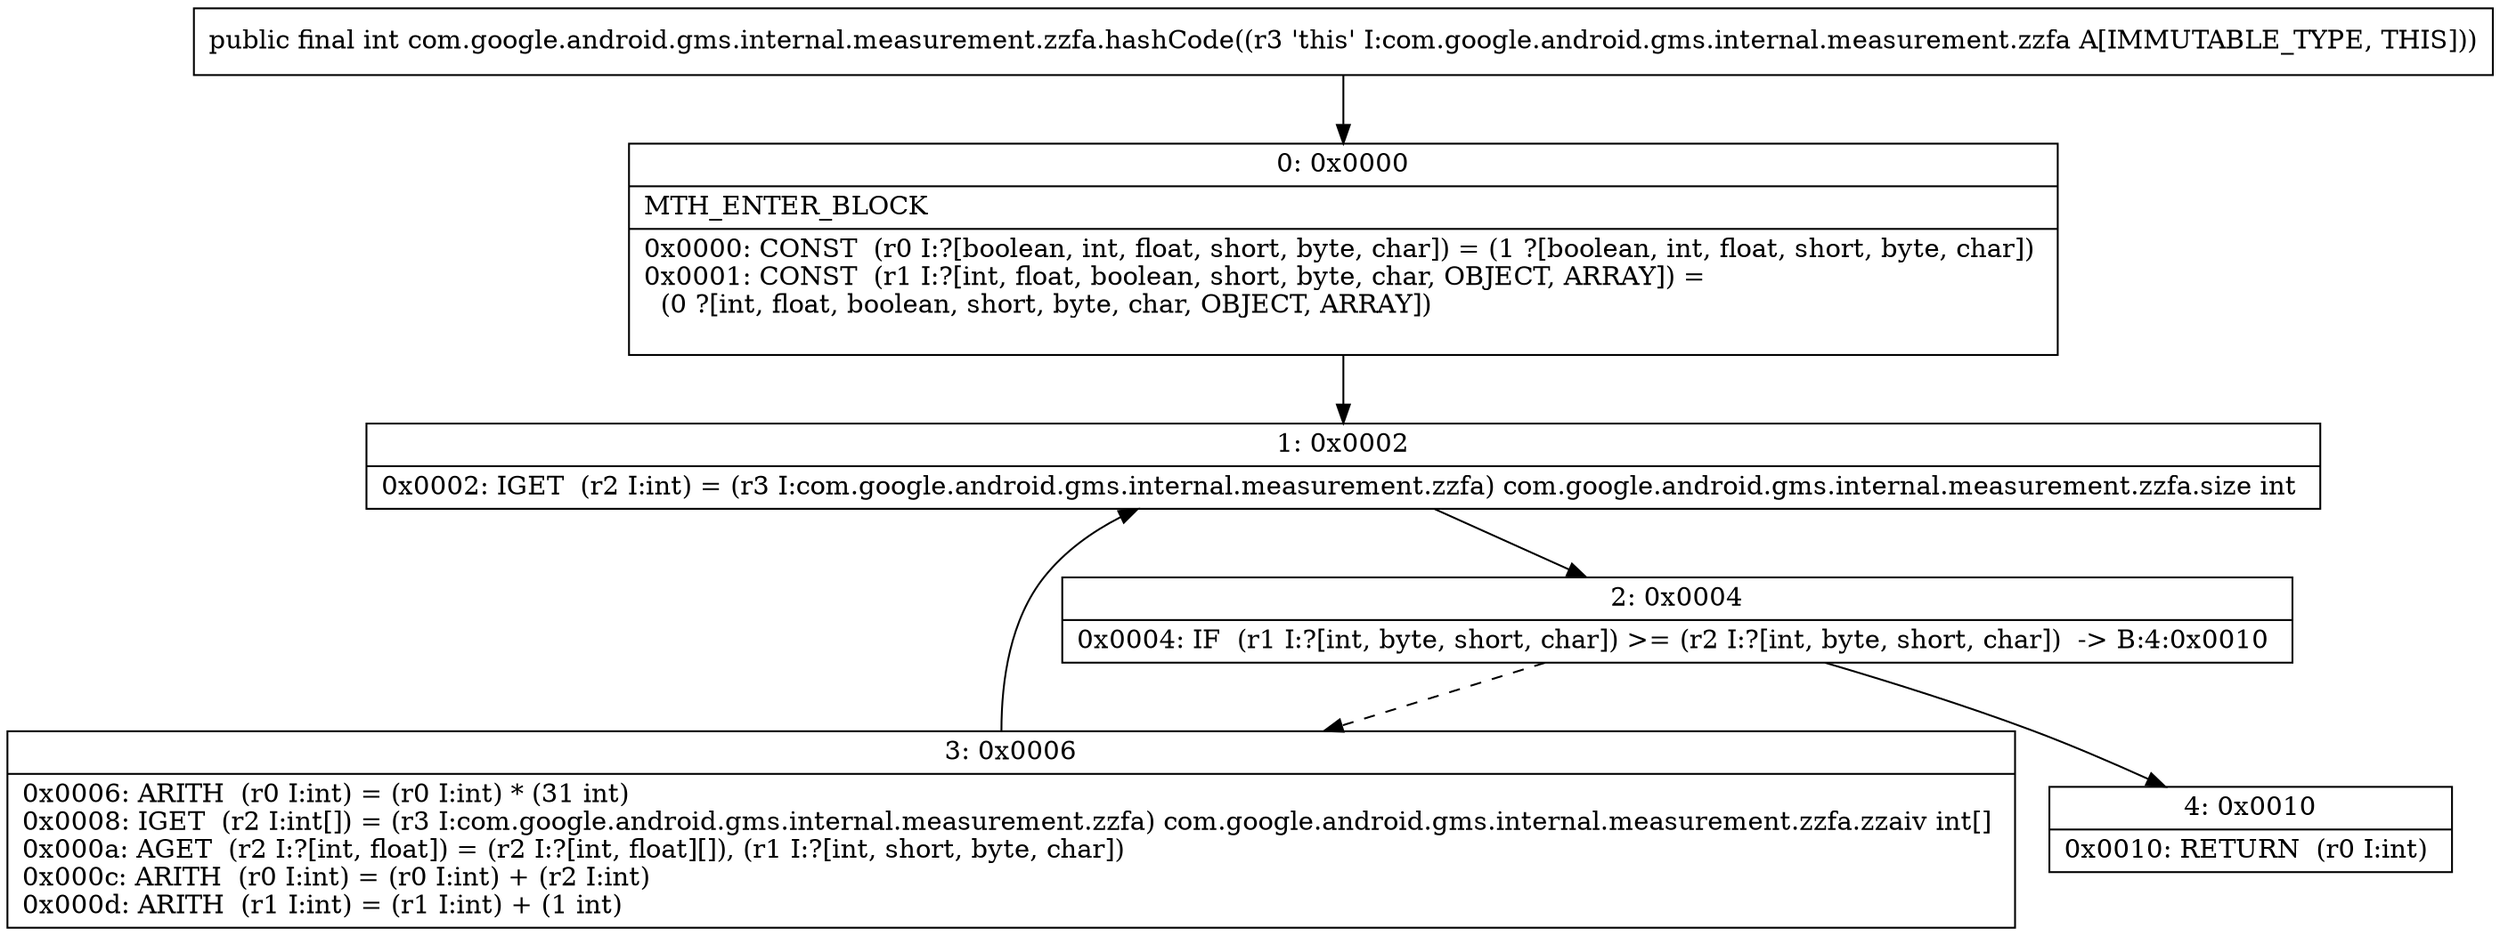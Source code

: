 digraph "CFG forcom.google.android.gms.internal.measurement.zzfa.hashCode()I" {
Node_0 [shape=record,label="{0\:\ 0x0000|MTH_ENTER_BLOCK\l|0x0000: CONST  (r0 I:?[boolean, int, float, short, byte, char]) = (1 ?[boolean, int, float, short, byte, char]) \l0x0001: CONST  (r1 I:?[int, float, boolean, short, byte, char, OBJECT, ARRAY]) = \l  (0 ?[int, float, boolean, short, byte, char, OBJECT, ARRAY])\l \l}"];
Node_1 [shape=record,label="{1\:\ 0x0002|0x0002: IGET  (r2 I:int) = (r3 I:com.google.android.gms.internal.measurement.zzfa) com.google.android.gms.internal.measurement.zzfa.size int \l}"];
Node_2 [shape=record,label="{2\:\ 0x0004|0x0004: IF  (r1 I:?[int, byte, short, char]) \>= (r2 I:?[int, byte, short, char])  \-\> B:4:0x0010 \l}"];
Node_3 [shape=record,label="{3\:\ 0x0006|0x0006: ARITH  (r0 I:int) = (r0 I:int) * (31 int) \l0x0008: IGET  (r2 I:int[]) = (r3 I:com.google.android.gms.internal.measurement.zzfa) com.google.android.gms.internal.measurement.zzfa.zzaiv int[] \l0x000a: AGET  (r2 I:?[int, float]) = (r2 I:?[int, float][]), (r1 I:?[int, short, byte, char]) \l0x000c: ARITH  (r0 I:int) = (r0 I:int) + (r2 I:int) \l0x000d: ARITH  (r1 I:int) = (r1 I:int) + (1 int) \l}"];
Node_4 [shape=record,label="{4\:\ 0x0010|0x0010: RETURN  (r0 I:int) \l}"];
MethodNode[shape=record,label="{public final int com.google.android.gms.internal.measurement.zzfa.hashCode((r3 'this' I:com.google.android.gms.internal.measurement.zzfa A[IMMUTABLE_TYPE, THIS])) }"];
MethodNode -> Node_0;
Node_0 -> Node_1;
Node_1 -> Node_2;
Node_2 -> Node_3[style=dashed];
Node_2 -> Node_4;
Node_3 -> Node_1;
}

